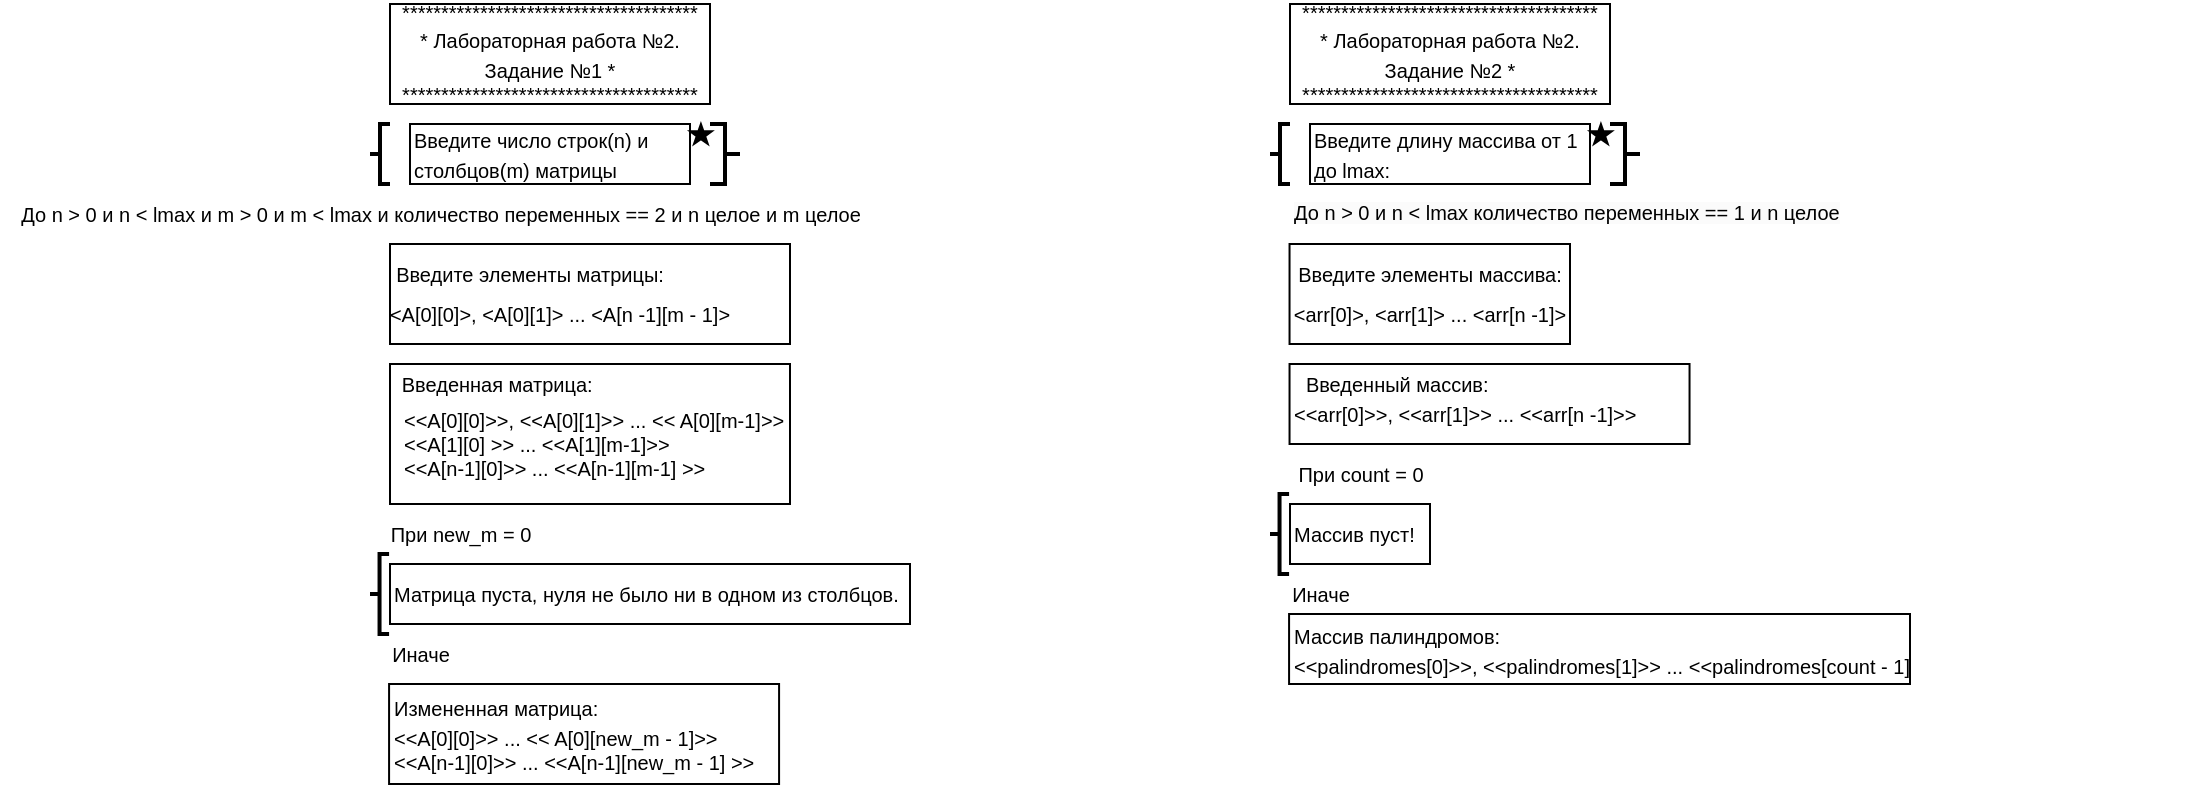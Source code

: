 <mxfile version="24.7.17">
  <diagram name="Страница — 1" id="eTPCyulgEMQGkj-4sTij">
    <mxGraphModel dx="1577" dy="1542" grid="1" gridSize="10" guides="1" tooltips="1" connect="1" arrows="1" fold="1" page="1" pageScale="1" pageWidth="827" pageHeight="1169" math="0" shadow="0">
      <root>
        <mxCell id="0" />
        <mxCell id="1" parent="0" />
        <mxCell id="a7qT2igJazvT0XZEEzCW-2" value="&lt;div style=&quot;font-size: 10px;&quot;&gt;&lt;font style=&quot;font-size: 10px;&quot;&gt;**************************************&lt;/font&gt;&lt;/div&gt;&lt;div style=&quot;&quot;&gt;&lt;font style=&quot;&quot;&gt;&lt;font style=&quot;font-size: 10px;&quot;&gt;* &lt;/font&gt;&lt;font style=&quot;font-size: 10px;&quot;&gt;Лабораторная работа №2. Задание №1&lt;/font&gt;&lt;font style=&quot;font-size: 10px;&quot;&gt; *&lt;/font&gt;&lt;/font&gt;&lt;/div&gt;&lt;div style=&quot;font-size: 10px;&quot;&gt;&lt;font style=&quot;font-size: 10px;&quot;&gt;**************************************&lt;/font&gt;&lt;/div&gt;" style="rounded=0;whiteSpace=wrap;html=1;" parent="1" vertex="1">
          <mxGeometry x="30" width="160" height="50" as="geometry" />
        </mxCell>
        <mxCell id="a7qT2igJazvT0XZEEzCW-3" value="&lt;font style=&quot;font-size: 10px;&quot;&gt;Введите число строк(n) и столбцов(m) матрицы&lt;/font&gt;" style="rounded=0;whiteSpace=wrap;html=1;align=left;" parent="1" vertex="1">
          <mxGeometry x="40" y="60" width="140" height="30" as="geometry" />
        </mxCell>
        <mxCell id="a7qT2igJazvT0XZEEzCW-4" value="" style="verticalLabelPosition=bottom;verticalAlign=top;html=1;shape=mxgraph.basic.star;fillColor=#000000;" parent="1" vertex="1">
          <mxGeometry x="180" y="60" width="10.91" height="10" as="geometry" />
        </mxCell>
        <mxCell id="a7qT2igJazvT0XZEEzCW-5" value="" style="strokeWidth=2;html=1;shape=mxgraph.flowchart.annotation_2;align=left;labelPosition=right;pointerEvents=1;" parent="1" vertex="1">
          <mxGeometry x="20" y="60" width="10" height="30" as="geometry" />
        </mxCell>
        <mxCell id="a7qT2igJazvT0XZEEzCW-6" value="" style="strokeWidth=2;html=1;shape=mxgraph.flowchart.annotation_2;align=left;labelPosition=right;pointerEvents=1;direction=west;" parent="1" vertex="1">
          <mxGeometry x="190" y="60" width="15" height="30" as="geometry" />
        </mxCell>
        <mxCell id="a7qT2igJazvT0XZEEzCW-7" value="&lt;font style=&quot;font-size: 10px;&quot;&gt;До n &amp;gt; 0 и n &amp;lt; lmax и m &amp;gt; 0 и m &amp;lt; lmax и количество переменных == 2 и n целое&amp;nbsp;&lt;/font&gt;&lt;span style=&quot;font-size: 10px;&quot;&gt;и m целое&lt;/span&gt;" style="text;html=1;align=center;verticalAlign=middle;resizable=0;points=[];autosize=1;strokeColor=none;fillColor=none;" parent="1" vertex="1">
          <mxGeometry x="-165" y="90" width="440" height="30" as="geometry" />
        </mxCell>
        <mxCell id="a7qT2igJazvT0XZEEzCW-8" value="" style="rounded=0;whiteSpace=wrap;html=1;align=left;" parent="1" vertex="1">
          <mxGeometry x="30" y="120" width="200" height="50" as="geometry" />
        </mxCell>
        <mxCell id="a7qT2igJazvT0XZEEzCW-12" value="&lt;span style=&quot;font-size: 10px; text-align: left;&quot;&gt;Введите элементы матрицы:&lt;/span&gt;" style="text;html=1;align=center;verticalAlign=middle;whiteSpace=wrap;rounded=0;" parent="1" vertex="1">
          <mxGeometry x="20" y="120" width="160" height="30" as="geometry" />
        </mxCell>
        <mxCell id="a7qT2igJazvT0XZEEzCW-13" value="&amp;lt;A[0][0]&amp;gt;, &amp;lt;A[0][1]&amp;gt; ... &amp;lt;A[n -1][m - 1]&amp;gt;" style="text;html=1;align=center;verticalAlign=middle;whiteSpace=wrap;rounded=0;fontSize=10;" parent="1" vertex="1">
          <mxGeometry x="10.46" y="140" width="210" height="30" as="geometry" />
        </mxCell>
        <mxCell id="a7qT2igJazvT0XZEEzCW-14" value="" style="rounded=0;whiteSpace=wrap;html=1;" parent="1" vertex="1">
          <mxGeometry x="30" y="180" width="200" height="70" as="geometry" />
        </mxCell>
        <mxCell id="a7qT2igJazvT0XZEEzCW-15" value="&lt;font style=&quot;font-size: 10px;&quot;&gt;Введенная матрица:&amp;nbsp;&lt;/font&gt;" style="text;html=1;align=center;verticalAlign=middle;whiteSpace=wrap;rounded=0;" parent="1" vertex="1">
          <mxGeometry x="30" y="180" width="110" height="20" as="geometry" />
        </mxCell>
        <mxCell id="a7qT2igJazvT0XZEEzCW-16" value="&amp;lt;&amp;lt;A[0][0]&amp;gt;&amp;gt;, &amp;lt;&amp;lt;A[0][1]&amp;gt;&amp;gt; ... &amp;lt;&amp;lt; A[0][m-1]&amp;gt;&amp;gt;&lt;div style=&quot;font-size: 10px;&quot;&gt;&amp;lt;&amp;lt;A[1][0] &amp;gt;&amp;gt; ... &amp;lt;&amp;lt;A[1][m-1]&amp;gt;&amp;gt;&lt;/div&gt;&lt;div style=&quot;font-size: 10px;&quot;&gt;&amp;lt;&amp;lt;A[n-1][0]&amp;gt;&amp;gt; ... &amp;lt;&amp;lt;A[n-1][m-1] &amp;gt;&amp;gt;&lt;/div&gt;" style="text;html=1;align=left;verticalAlign=middle;whiteSpace=wrap;rounded=0;fontSize=10;" parent="1" vertex="1">
          <mxGeometry x="35" y="205" width="240" height="30" as="geometry" />
        </mxCell>
        <mxCell id="a7qT2igJazvT0XZEEzCW-17" value="&lt;font style=&quot;font-size: 10px;&quot;&gt;При new_m = 0&lt;/font&gt;" style="text;html=1;align=center;verticalAlign=middle;resizable=0;points=[];autosize=1;strokeColor=none;fillColor=none;fontSize=10;" parent="1" vertex="1">
          <mxGeometry x="20" y="250" width="90" height="30" as="geometry" />
        </mxCell>
        <mxCell id="a7qT2igJazvT0XZEEzCW-18" value="Матрица пуста, нуля не было ни в одном из столбцов." style="rounded=0;whiteSpace=wrap;html=1;align=left;fontSize=10;" parent="1" vertex="1">
          <mxGeometry x="30" y="280" width="260" height="30" as="geometry" />
        </mxCell>
        <mxCell id="a7qT2igJazvT0XZEEzCW-19" value="" style="strokeWidth=2;html=1;shape=mxgraph.flowchart.annotation_2;align=left;labelPosition=right;pointerEvents=1;" parent="1" vertex="1">
          <mxGeometry x="20" y="275" width="9.54" height="40" as="geometry" />
        </mxCell>
        <mxCell id="a7qT2igJazvT0XZEEzCW-20" value="&lt;font style=&quot;font-size: 10px;&quot;&gt;Иначе&lt;/font&gt;" style="text;html=1;align=center;verticalAlign=middle;resizable=0;points=[];autosize=1;strokeColor=none;fillColor=none;" parent="1" vertex="1">
          <mxGeometry x="20" y="310" width="50" height="30" as="geometry" />
        </mxCell>
        <mxCell id="a7qT2igJazvT0XZEEzCW-24" value="&lt;font style=&quot;font-size: 10px;&quot;&gt;Измененная матрица:&lt;/font&gt;&lt;div&gt;&lt;div&gt;&lt;font style=&quot;font-size: 10px;&quot;&gt;&amp;lt;&amp;lt;A[0][0]&amp;gt;&amp;gt; ... &amp;lt;&amp;lt; A[0][new_m - 1]&amp;gt;&amp;gt;&lt;br&gt;&lt;div&gt;&lt;span style=&quot;background-color: initial;&quot;&gt;&amp;lt;&amp;lt;A[n-1][0]&amp;gt;&amp;gt;&lt;/span&gt;&amp;nbsp;...&amp;nbsp;&lt;span style=&quot;background-color: initial;&quot;&gt;&amp;lt;&amp;lt;A[n-1][new_m - 1] &amp;gt;&amp;gt;&lt;/span&gt;&lt;/div&gt;&lt;/font&gt;&lt;/div&gt;&lt;/div&gt;" style="rounded=0;whiteSpace=wrap;html=1;align=left;" parent="1" vertex="1">
          <mxGeometry x="29.54" y="340" width="195" height="50" as="geometry" />
        </mxCell>
        <mxCell id="Z9pGvvwLPeJZGP9KjT-w-1" value="&lt;div style=&quot;font-size: 10px;&quot;&gt;&lt;font style=&quot;font-size: 10px;&quot;&gt;**************************************&lt;/font&gt;&lt;/div&gt;&lt;div style=&quot;&quot;&gt;&lt;font style=&quot;&quot;&gt;&lt;font style=&quot;font-size: 10px;&quot;&gt;* &lt;/font&gt;&lt;font style=&quot;font-size: 10px;&quot;&gt;Лабораторная работа №2. Задание №2&lt;/font&gt;&lt;font style=&quot;font-size: 10px;&quot;&gt;&amp;nbsp;*&lt;/font&gt;&lt;/font&gt;&lt;/div&gt;&lt;div style=&quot;font-size: 10px;&quot;&gt;&lt;font style=&quot;font-size: 10px;&quot;&gt;**************************************&lt;/font&gt;&lt;/div&gt;" style="rounded=0;whiteSpace=wrap;html=1;" vertex="1" parent="1">
          <mxGeometry x="480" width="160" height="50" as="geometry" />
        </mxCell>
        <mxCell id="Z9pGvvwLPeJZGP9KjT-w-3" value="&lt;font style=&quot;font-size: 10px;&quot;&gt;Введите длину массива от 1 до lmax:&amp;nbsp;&lt;/font&gt;" style="rounded=0;whiteSpace=wrap;html=1;align=left;" vertex="1" parent="1">
          <mxGeometry x="490" y="60" width="140" height="30" as="geometry" />
        </mxCell>
        <mxCell id="Z9pGvvwLPeJZGP9KjT-w-4" value="" style="verticalLabelPosition=bottom;verticalAlign=top;html=1;shape=mxgraph.basic.star;fillColor=#000000;" vertex="1" parent="1">
          <mxGeometry x="630" y="60" width="10.91" height="10" as="geometry" />
        </mxCell>
        <mxCell id="Z9pGvvwLPeJZGP9KjT-w-5" value="" style="strokeWidth=2;html=1;shape=mxgraph.flowchart.annotation_2;align=left;labelPosition=right;pointerEvents=1;" vertex="1" parent="1">
          <mxGeometry x="470" y="60" width="10" height="30" as="geometry" />
        </mxCell>
        <mxCell id="Z9pGvvwLPeJZGP9KjT-w-6" value="" style="strokeWidth=2;html=1;shape=mxgraph.flowchart.annotation_2;align=left;labelPosition=right;pointerEvents=1;direction=west;" vertex="1" parent="1">
          <mxGeometry x="640" y="60" width="15" height="30" as="geometry" />
        </mxCell>
        <mxCell id="Z9pGvvwLPeJZGP9KjT-w-7" value="&lt;font style=&quot;forced-color-adjust: none; color: rgb(0, 0, 0); font-family: Helvetica; font-style: normal; font-variant-ligatures: normal; font-variant-caps: normal; font-weight: 400; letter-spacing: normal; orphans: 2; text-align: center; text-indent: 0px; text-transform: none; widows: 2; word-spacing: 0px; -webkit-text-stroke-width: 0px; white-space: nowrap; background-color: rgb(251, 251, 251); text-decoration-thickness: initial; text-decoration-style: initial; text-decoration-color: initial; font-size: 10px;&quot;&gt;До n &amp;gt; 0 и n &amp;lt; lmax количество переменных == 1 и n целое&lt;/font&gt;" style="text;whiteSpace=wrap;html=1;" vertex="1" parent="1">
          <mxGeometry x="479.54" y="90" width="450" height="30" as="geometry" />
        </mxCell>
        <mxCell id="Z9pGvvwLPeJZGP9KjT-w-10" value="" style="rounded=0;whiteSpace=wrap;html=1;align=left;" vertex="1" parent="1">
          <mxGeometry x="479.77" y="120" width="140.23" height="50" as="geometry" />
        </mxCell>
        <mxCell id="Z9pGvvwLPeJZGP9KjT-w-11" value="&lt;span style=&quot;font-size: 10px; text-align: left;&quot;&gt;Введите элементы массива:&lt;/span&gt;" style="text;html=1;align=center;verticalAlign=middle;whiteSpace=wrap;rounded=0;" vertex="1" parent="1">
          <mxGeometry x="469.77" y="120" width="160" height="30" as="geometry" />
        </mxCell>
        <mxCell id="Z9pGvvwLPeJZGP9KjT-w-12" value="&amp;lt;arr[0]&amp;gt;, &amp;lt;arr[1]&amp;gt; ... &amp;lt;arr[n -1]&amp;gt;" style="text;html=1;align=center;verticalAlign=middle;whiteSpace=wrap;rounded=0;fontSize=10;" vertex="1" parent="1">
          <mxGeometry x="445.0" y="140" width="210" height="30" as="geometry" />
        </mxCell>
        <mxCell id="Z9pGvvwLPeJZGP9KjT-w-15" value="" style="rounded=0;whiteSpace=wrap;html=1;" vertex="1" parent="1">
          <mxGeometry x="479.77" y="180" width="200" height="40" as="geometry" />
        </mxCell>
        <mxCell id="Z9pGvvwLPeJZGP9KjT-w-16" value="&lt;font style=&quot;font-size: 10px;&quot;&gt;Введенный массив:&amp;nbsp;&lt;/font&gt;" style="text;html=1;align=center;verticalAlign=middle;whiteSpace=wrap;rounded=0;" vertex="1" parent="1">
          <mxGeometry x="479.77" y="180" width="110" height="20" as="geometry" />
        </mxCell>
        <mxCell id="Z9pGvvwLPeJZGP9KjT-w-17" value="&lt;span style=&quot;text-align: center;&quot;&gt;&amp;lt;&amp;lt;arr[0]&amp;gt;&amp;gt;, &amp;lt;&amp;lt;arr[1]&amp;gt;&amp;gt; ... &amp;lt;&amp;lt;arr[n -1]&amp;gt;&amp;gt;&lt;/span&gt;" style="text;html=1;align=left;verticalAlign=middle;whiteSpace=wrap;rounded=0;fontSize=10;" vertex="1" parent="1">
          <mxGeometry x="480.0" y="190" width="240" height="30" as="geometry" />
        </mxCell>
        <mxCell id="Z9pGvvwLPeJZGP9KjT-w-18" value="&lt;font style=&quot;font-size: 10px;&quot;&gt;При count = 0&lt;/font&gt;" style="text;html=1;align=center;verticalAlign=middle;resizable=0;points=[];autosize=1;strokeColor=none;fillColor=none;fontSize=10;" vertex="1" parent="1">
          <mxGeometry x="470" y="220" width="90" height="30" as="geometry" />
        </mxCell>
        <mxCell id="Z9pGvvwLPeJZGP9KjT-w-19" value="Массив пуст!" style="rounded=0;whiteSpace=wrap;html=1;align=left;fontSize=10;" vertex="1" parent="1">
          <mxGeometry x="480" y="250" width="70" height="30" as="geometry" />
        </mxCell>
        <mxCell id="Z9pGvvwLPeJZGP9KjT-w-20" value="" style="strokeWidth=2;html=1;shape=mxgraph.flowchart.annotation_2;align=left;labelPosition=right;pointerEvents=1;" vertex="1" parent="1">
          <mxGeometry x="470" y="245" width="9.54" height="40" as="geometry" />
        </mxCell>
        <mxCell id="Z9pGvvwLPeJZGP9KjT-w-21" value="&lt;font style=&quot;font-size: 10px;&quot;&gt;Иначе&lt;/font&gt;" style="text;html=1;align=center;verticalAlign=middle;resizable=0;points=[];autosize=1;strokeColor=none;fillColor=none;" vertex="1" parent="1">
          <mxGeometry x="470" y="280" width="50" height="30" as="geometry" />
        </mxCell>
        <mxCell id="Z9pGvvwLPeJZGP9KjT-w-22" value="&lt;font style=&quot;font-size: 10px;&quot;&gt;Массив палиндромов:&lt;/font&gt;&lt;div&gt;&lt;span style=&quot;font-size: 10px;&quot;&gt;&amp;lt;&amp;lt;palindromes[0]&amp;gt;&amp;gt;, &amp;lt;&amp;lt;palindromes[1]&amp;gt;&amp;gt; ... &amp;lt;&amp;lt;palindromes[count - 1]&lt;/span&gt;&lt;/div&gt;" style="rounded=0;whiteSpace=wrap;html=1;align=left;" vertex="1" parent="1">
          <mxGeometry x="479.54" y="305" width="310.46" height="35" as="geometry" />
        </mxCell>
      </root>
    </mxGraphModel>
  </diagram>
</mxfile>
